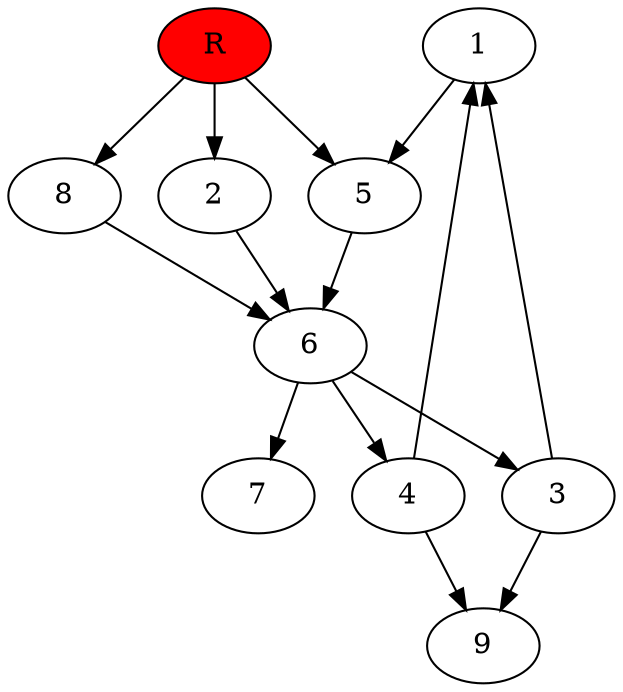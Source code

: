 digraph prb28973 {
	1
	2
	3
	4
	5
	6
	7
	8
	R [fillcolor="#ff0000" style=filled]
	1 -> 5
	2 -> 6
	3 -> 1
	3 -> 9
	4 -> 1
	4 -> 9
	5 -> 6
	6 -> 3
	6 -> 4
	6 -> 7
	8 -> 6
	R -> 2
	R -> 5
	R -> 8
}
